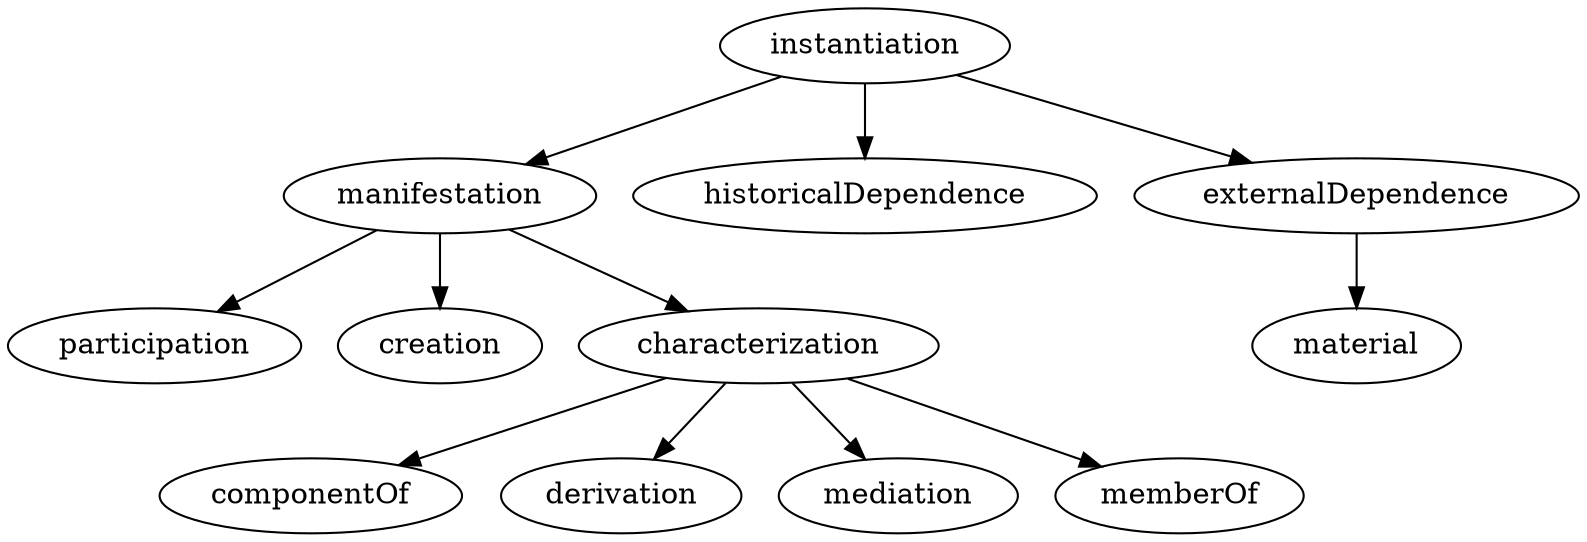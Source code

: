 strict digraph  {
instantiation;
manifestation;
historicalDependence;
externalDependence;
participation;
creation;
characterization;
material;
componentOf;
derivation;
mediation;
memberOf;
instantiation -> manifestation;
instantiation -> historicalDependence;
instantiation -> externalDependence;
manifestation -> participation;
manifestation -> creation;
manifestation -> characterization;
externalDependence -> material;
characterization -> componentOf;
characterization -> derivation;
characterization -> mediation;
characterization -> memberOf;
}
